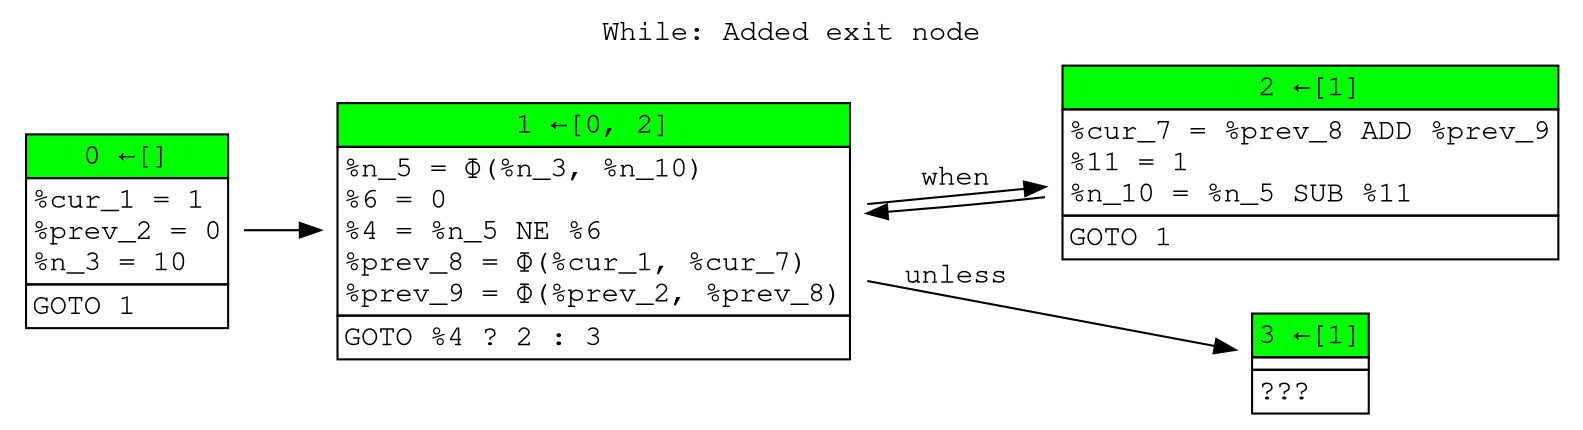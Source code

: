 
        digraph {
            rankdir=LR;
            graph [fontname="Courier, monospace"];
            node [fontname="Courier, monospace"];
            edge [fontname="Courier, monospace"];
            labelloc="t";
            label="While: Added exit node";
            bb_0[shape="none", label=<<table border="0" cellborder="1" cellspacing="0"><tr><td bgcolor="green" align="center" colspan="1">0 ←[]</td></tr><tr><td align="left" balign="left">%cur_1 = 1<br/>%prev_2 = 0<br/>%n_3 = 10<br/></td></tr><tr><td align="left">GOTO 1</td></tr></table>>];
bb_0 -> bb_1;
bb_1[shape="none", label=<<table border="0" cellborder="1" cellspacing="0"><tr><td bgcolor="green" align="center" colspan="1">1 ←[0, 2]</td></tr><tr><td align="left" balign="left">%n_5 = Φ(%n_3, %n_10)<br/>%6 = 0<br/>%4 = %n_5 NE %6<br/>%prev_8 = Φ(%cur_1, %cur_7)<br/>%prev_9 = Φ(%prev_2, %prev_8)<br/></td></tr><tr><td align="left">GOTO %4 ? 2 : 3</td></tr></table>>];
bb_1 -> bb_2 [label="when"];
bb_1 -> bb_3 [label="unless"];
bb_2[shape="none", label=<<table border="0" cellborder="1" cellspacing="0"><tr><td bgcolor="green" align="center" colspan="1">2 ←[1]</td></tr><tr><td align="left" balign="left">%cur_7 = %prev_8 ADD %prev_9<br/>%11 = 1<br/>%n_10 = %n_5 SUB %11<br/></td></tr><tr><td align="left">GOTO 1</td></tr></table>>];
bb_2 -> bb_1;
bb_3[shape="none", label=<<table border="0" cellborder="1" cellspacing="0"><tr><td bgcolor="green" align="center" colspan="1">3 ←[1]</td></tr><tr><td align="left" balign="left"></td></tr><tr><td align="left">???</td></tr></table>>];

}
